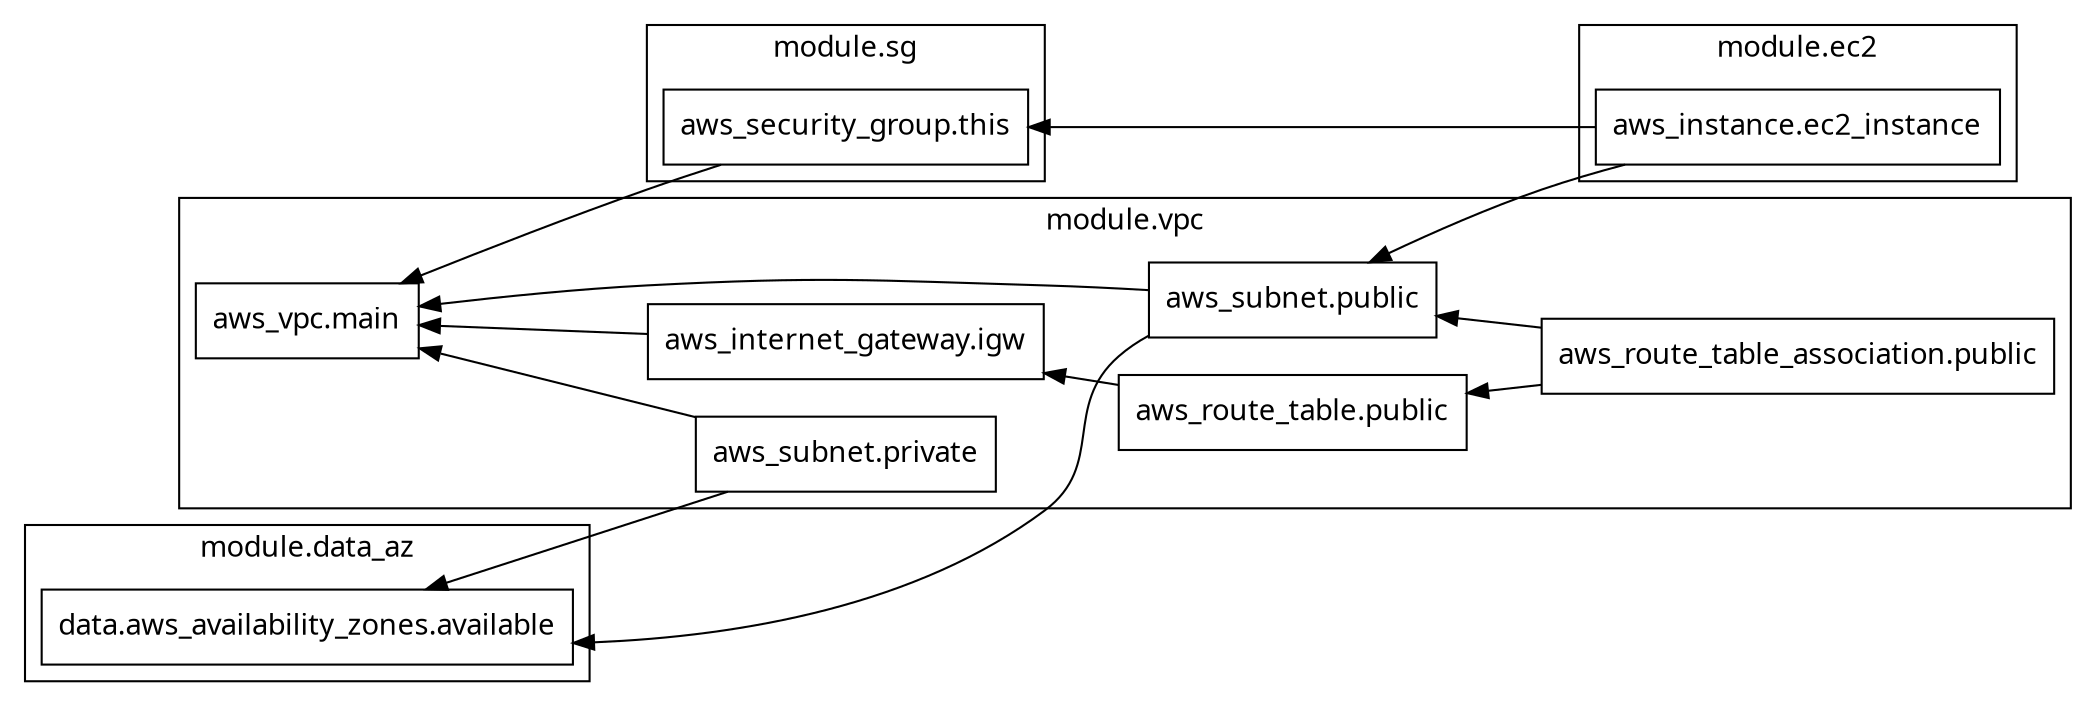digraph G {
  rankdir = "RL";
  node [shape = rect, fontname = "sans-serif"];
  subgraph "cluster_module.data_az" {
    label = "module.data_az"
    fontname = "sans-serif"
    "module.data_az.data.aws_availability_zones.available" [label="data.aws_availability_zones.available"];
  }
  subgraph "cluster_module.ec2" {
    label = "module.ec2"
    fontname = "sans-serif"
    "module.ec2.aws_instance.ec2_instance" [label="aws_instance.ec2_instance"];
  }
  subgraph "cluster_module.sg" {
    label = "module.sg"
    fontname = "sans-serif"
    "module.sg.aws_security_group.this" [label="aws_security_group.this"];
  }
  subgraph "cluster_module.vpc" {
    label = "module.vpc"
    fontname = "sans-serif"
    "module.vpc.aws_internet_gateway.igw" [label="aws_internet_gateway.igw"];
    "module.vpc.aws_route_table.public" [label="aws_route_table.public"];
    "module.vpc.aws_route_table_association.public" [label="aws_route_table_association.public"];
    "module.vpc.aws_subnet.private" [label="aws_subnet.private"];
    "module.vpc.aws_subnet.public" [label="aws_subnet.public"];
    "module.vpc.aws_vpc.main" [label="aws_vpc.main"];
  }
  "module.ec2.aws_instance.ec2_instance" -> "module.sg.aws_security_group.this";
  "module.ec2.aws_instance.ec2_instance" -> "module.vpc.aws_subnet.public";
  "module.sg.aws_security_group.this" -> "module.vpc.aws_vpc.main";
  "module.vpc.aws_internet_gateway.igw" -> "module.vpc.aws_vpc.main";
  "module.vpc.aws_route_table.public" -> "module.vpc.aws_internet_gateway.igw";
  "module.vpc.aws_route_table_association.public" -> "module.vpc.aws_route_table.public";
  "module.vpc.aws_route_table_association.public" -> "module.vpc.aws_subnet.public";
  "module.vpc.aws_subnet.private" -> "module.data_az.data.aws_availability_zones.available";
  "module.vpc.aws_subnet.private" -> "module.vpc.aws_vpc.main";
  "module.vpc.aws_subnet.public" -> "module.data_az.data.aws_availability_zones.available";
  "module.vpc.aws_subnet.public" -> "module.vpc.aws_vpc.main";
}
